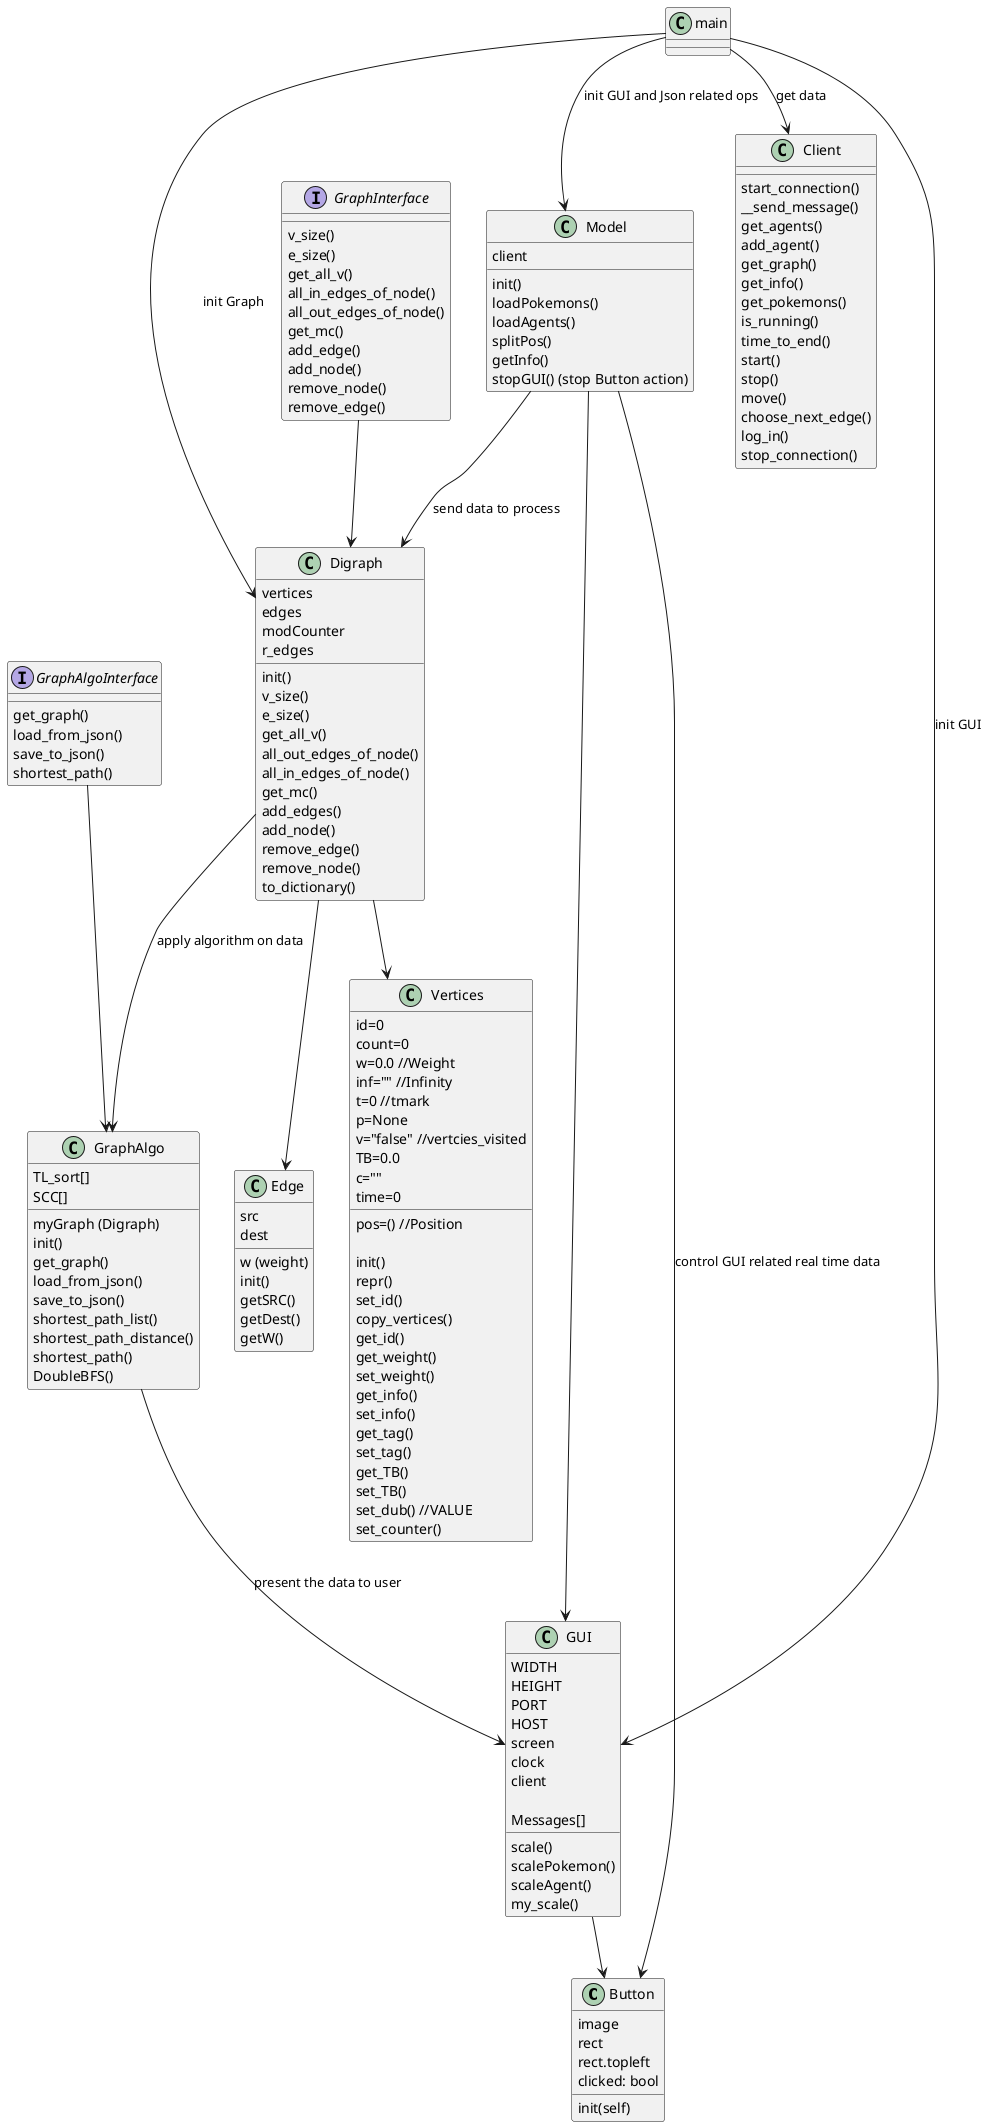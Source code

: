 @startuml
'https://plantuml.com/sequence-diagram

''' Declare Classes'''
class Button
class Digraph
class Edge
class GraphAlgo
class GUI
class main
class Model
class Vertices
Interface GraphInterface
Interface GraphAlgoInterface

GraphAlgoInterface --> GraphAlgo
GraphInterface --> Digraph
main --> Client: get data
main --> Digraph: init Graph
main --> GUI: init GUI
main --> Model: init GUI and Json related ops
Model --> Digraph: send data to process
Digraph --> GraphAlgo: apply algorithm on data
GraphAlgo --> GUI: present the data to user
GUI --> Button
Digraph --> Vertices
Digraph --> Edge
Model --> GUI
Model --> Button: control GUI related real time data
'''Interact the classes'''

Interface GraphAlgoInterface {
    get_graph()
    load_from_json()
    save_to_json()
    shortest_path()

    }

Interface GraphInterface {
    v_size()
    e_size()
    get_all_v()
    all_in_edges_of_node()
    all_out_edges_of_node()
    get_mc()
    add_edge()
    add_node()
    remove_node()
    remove_edge()

    }


class Button {
    init(self)
    image
    rect
    rect.topleft
    clicked: bool

    }
class Digraph {
    vertices
    edges
    modCounter
    r_edges

    init()
    v_size()
    e_size()
    get_all_v()
    all_out_edges_of_node()
    all_in_edges_of_node()
    get_mc()
    add_edges()
    add_node()
    remove_edge()
    remove_node()
    to_dictionary()

    }
class Edge {
    src
    w (weight)
    dest
    init()
    getSRC()
    getDest()
    getW()

    }
class GraphAlgo {
    myGraph (Digraph)
    TL_sort[]
    SCC[]

    init()
    get_graph()
    load_from_json()
    save_to_json()
    shortest_path_list()
    shortest_path_distance()
    shortest_path()
    DoubleBFS()


    }
class GUI {
    WIDTH
    HEIGHT
    PORT
    HOST
    screen
    clock
    client

    scale()
    scalePokemon()
    scaleAgent()
    my_scale()
    Messages[]

    }
class main {


    }
class Model {
    client
    init()
    loadPokemons()
    loadAgents()
    splitPos()
    getInfo()
    stopGUI() (stop Button action)

    }
class Vertices {
    id=0
    count=0
    w=0.0 //Weight
    inf="" //Infinity
    t=0 //tmark
    p=None
    v="false" //vertcies_visited
    TB=0.0
    c=""
    time=0
    pos=() //Position

    init()
    repr()
    set_id()
    copy_vertices()
    get_id()
    get_weight()
    set_weight()
    get_info()
    set_info()
    get_tag()
    set_tag()
    get_TB()
    set_TB()
    set_dub() //VALUE
    set_counter()

    }
class Client {
    start_connection()
    __send_message()
    get_agents()
    add_agent()
    get_graph()
    get_info()
    get_pokemons()
    is_running()
    time_to_end()
    start()
    stop()
    move()
    choose_next_edge()
    log_in()
    stop_connection()


    }


@enduml